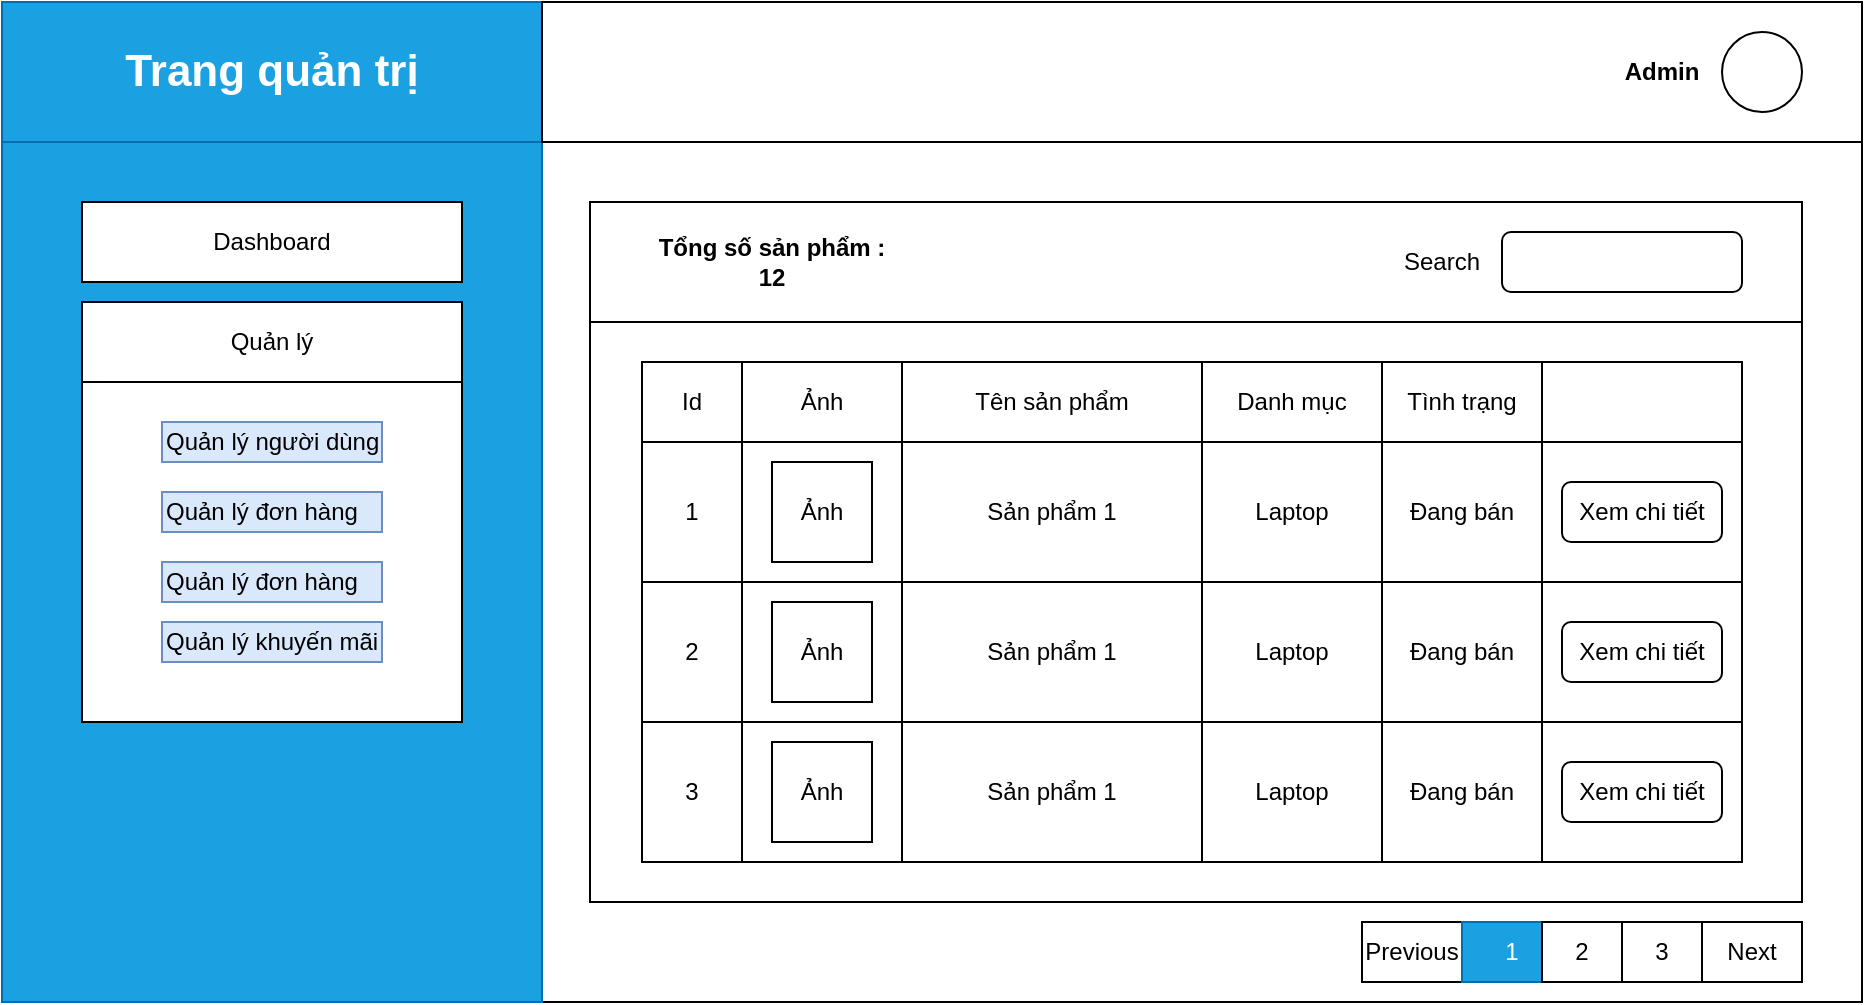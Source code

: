 <mxfile version="14.7.3" type="device"><diagram id="rJoyHAp71LhhKMQaQLpH" name="Page-1"><mxGraphModel dx="1108" dy="482" grid="1" gridSize="10" guides="1" tooltips="1" connect="1" arrows="1" fold="1" page="1" pageScale="1" pageWidth="827" pageHeight="1169" math="0" shadow="0"><root><mxCell id="0"/><mxCell id="1" parent="0"/><mxCell id="ZC4ilzszAGcQTAruEiJk-1" value="" style="rounded=0;whiteSpace=wrap;html=1;" parent="1" vertex="1"><mxGeometry x="60" width="930" height="500" as="geometry"/></mxCell><mxCell id="ZC4ilzszAGcQTAruEiJk-2" value="" style="rounded=0;whiteSpace=wrap;html=1;fillColor=#1ba1e2;strokeColor=#006EAF;fontColor=#ffffff;" parent="1" vertex="1"><mxGeometry x="60" width="270" height="500" as="geometry"/></mxCell><mxCell id="ZC4ilzszAGcQTAruEiJk-3" value="&lt;font style=&quot;font-size: 22px&quot;&gt;&lt;b&gt;Trang quản trị&lt;/b&gt;&lt;/font&gt;" style="rounded=0;whiteSpace=wrap;html=1;fillColor=#1ba1e2;strokeColor=#006EAF;fontColor=#ffffff;" parent="1" vertex="1"><mxGeometry x="60" width="270" height="70" as="geometry"/></mxCell><mxCell id="ZC4ilzszAGcQTAruEiJk-4" value="Dashboard" style="rounded=0;whiteSpace=wrap;html=1;" parent="1" vertex="1"><mxGeometry x="100" y="100" width="190" height="40" as="geometry"/></mxCell><mxCell id="ZC4ilzszAGcQTAruEiJk-5" value="" style="rounded=0;whiteSpace=wrap;html=1;" parent="1" vertex="1"><mxGeometry x="100" y="150" width="190" height="210" as="geometry"/></mxCell><mxCell id="ZC4ilzszAGcQTAruEiJk-6" value="Quản lý" style="rounded=0;whiteSpace=wrap;html=1;" parent="1" vertex="1"><mxGeometry x="100" y="150" width="190" height="40" as="geometry"/></mxCell><mxCell id="ZC4ilzszAGcQTAruEiJk-7" value="Quản lý người dùng" style="text;html=1;strokeColor=#6c8ebf;fillColor=#dae8fc;align=left;verticalAlign=middle;whiteSpace=wrap;rounded=0;" parent="1" vertex="1"><mxGeometry x="140" y="210" width="110" height="20" as="geometry"/></mxCell><mxCell id="ZC4ilzszAGcQTAruEiJk-8" value="Quản lý khuyến mãi" style="text;html=1;strokeColor=#6c8ebf;fillColor=#dae8fc;align=left;verticalAlign=middle;whiteSpace=wrap;rounded=0;" parent="1" vertex="1"><mxGeometry x="140" y="310" width="110" height="20" as="geometry"/></mxCell><mxCell id="ZC4ilzszAGcQTAruEiJk-9" value="Quản lý đơn hàng" style="text;html=1;strokeColor=#6c8ebf;fillColor=#dae8fc;align=left;verticalAlign=middle;whiteSpace=wrap;rounded=0;" parent="1" vertex="1"><mxGeometry x="140" y="280" width="110" height="20" as="geometry"/></mxCell><mxCell id="ZC4ilzszAGcQTAruEiJk-10" value="Quản lý đơn hàng" style="text;html=1;strokeColor=#6c8ebf;fillColor=#dae8fc;align=left;verticalAlign=middle;whiteSpace=wrap;rounded=0;" parent="1" vertex="1"><mxGeometry x="140" y="245" width="110" height="20" as="geometry"/></mxCell><mxCell id="ZC4ilzszAGcQTAruEiJk-11" value="" style="rounded=0;whiteSpace=wrap;html=1;" parent="1" vertex="1"><mxGeometry x="354" y="100" width="606" height="350" as="geometry"/></mxCell><mxCell id="ZC4ilzszAGcQTAruEiJk-12" value="" style="rounded=0;whiteSpace=wrap;html=1;" parent="1" vertex="1"><mxGeometry x="354" y="100" width="606" height="60" as="geometry"/></mxCell><mxCell id="ZC4ilzszAGcQTAruEiJk-13" value="" style="rounded=1;whiteSpace=wrap;html=1;" parent="1" vertex="1"><mxGeometry x="810" y="115" width="120" height="30" as="geometry"/></mxCell><mxCell id="ZC4ilzszAGcQTAruEiJk-14" value="Search" style="text;html=1;strokeColor=none;fillColor=none;align=center;verticalAlign=middle;whiteSpace=wrap;rounded=0;" parent="1" vertex="1"><mxGeometry x="760" y="120" width="40" height="20" as="geometry"/></mxCell><mxCell id="ZC4ilzszAGcQTAruEiJk-15" value="" style="rounded=0;whiteSpace=wrap;html=1;" parent="1" vertex="1"><mxGeometry x="380" y="180" width="550" height="40" as="geometry"/></mxCell><mxCell id="ZC4ilzszAGcQTAruEiJk-16" value="Id" style="rounded=0;whiteSpace=wrap;html=1;" parent="1" vertex="1"><mxGeometry x="380" y="180" width="50" height="40" as="geometry"/></mxCell><mxCell id="ZC4ilzszAGcQTAruEiJk-17" value="Tên sản phẩm" style="rounded=0;whiteSpace=wrap;html=1;" parent="1" vertex="1"><mxGeometry x="510" y="180" width="150" height="40" as="geometry"/></mxCell><mxCell id="ZC4ilzszAGcQTAruEiJk-18" value="Danh mục" style="rounded=0;whiteSpace=wrap;html=1;" parent="1" vertex="1"><mxGeometry x="660" y="180" width="90" height="40" as="geometry"/></mxCell><mxCell id="ZC4ilzszAGcQTAruEiJk-19" value="Tình trạng" style="rounded=0;whiteSpace=wrap;html=1;" parent="1" vertex="1"><mxGeometry x="750" y="180" width="80" height="40" as="geometry"/></mxCell><mxCell id="ZC4ilzszAGcQTAruEiJk-20" value="" style="rounded=0;whiteSpace=wrap;html=1;" parent="1" vertex="1"><mxGeometry x="380" y="220" width="550" height="70" as="geometry"/></mxCell><mxCell id="ZC4ilzszAGcQTAruEiJk-21" value="1" style="rounded=0;whiteSpace=wrap;html=1;" parent="1" vertex="1"><mxGeometry x="380" y="220" width="50" height="70" as="geometry"/></mxCell><mxCell id="ZC4ilzszAGcQTAruEiJk-22" value="Sản phẩm 1" style="rounded=0;whiteSpace=wrap;html=1;" parent="1" vertex="1"><mxGeometry x="510" y="220" width="150" height="70" as="geometry"/></mxCell><mxCell id="ZC4ilzszAGcQTAruEiJk-23" value="Laptop" style="rounded=0;whiteSpace=wrap;html=1;" parent="1" vertex="1"><mxGeometry x="660" y="220" width="90" height="70" as="geometry"/></mxCell><mxCell id="ZC4ilzszAGcQTAruEiJk-24" value="Đang bán" style="rounded=0;whiteSpace=wrap;html=1;" parent="1" vertex="1"><mxGeometry x="750" y="220" width="80" height="70" as="geometry"/></mxCell><mxCell id="ZC4ilzszAGcQTAruEiJk-40" value="Xem chi tiết" style="rounded=1;whiteSpace=wrap;html=1;" parent="1" vertex="1"><mxGeometry x="840" y="240" width="80" height="30" as="geometry"/></mxCell><mxCell id="ZC4ilzszAGcQTAruEiJk-50" value="&lt;b&gt;Tổng số sản phẩm : 12&lt;/b&gt;" style="text;html=1;strokeColor=none;fillColor=none;align=center;verticalAlign=middle;whiteSpace=wrap;rounded=0;" parent="1" vertex="1"><mxGeometry x="380" y="120" width="130" height="20" as="geometry"/></mxCell><mxCell id="ZC4ilzszAGcQTAruEiJk-51" value="" style="rounded=0;whiteSpace=wrap;html=1;" parent="1" vertex="1"><mxGeometry x="330" width="660" height="70" as="geometry"/></mxCell><mxCell id="ZC4ilzszAGcQTAruEiJk-52" value="" style="ellipse;whiteSpace=wrap;html=1;aspect=fixed;" parent="1" vertex="1"><mxGeometry x="920" y="15" width="40" height="40" as="geometry"/></mxCell><mxCell id="ZC4ilzszAGcQTAruEiJk-53" value="&lt;b&gt;Admin&lt;/b&gt;" style="text;html=1;strokeColor=none;fillColor=none;align=center;verticalAlign=middle;whiteSpace=wrap;rounded=0;" parent="1" vertex="1"><mxGeometry x="870" y="25" width="40" height="20" as="geometry"/></mxCell><mxCell id="ZC4ilzszAGcQTAruEiJk-54" value="Previous" style="rounded=0;whiteSpace=wrap;html=1;" parent="1" vertex="1"><mxGeometry x="740" y="460" width="50" height="30" as="geometry"/></mxCell><mxCell id="ZC4ilzszAGcQTAruEiJk-55" value="1" style="rounded=0;whiteSpace=wrap;html=1;fillColor=#1ba1e2;strokeColor=#006EAF;fontColor=#ffffff;" parent="1" vertex="1"><mxGeometry x="790" y="460" width="50" height="30" as="geometry"/></mxCell><mxCell id="ZC4ilzszAGcQTAruEiJk-56" value="2" style="rounded=0;whiteSpace=wrap;html=1;" parent="1" vertex="1"><mxGeometry x="830" y="460" width="40" height="30" as="geometry"/></mxCell><mxCell id="ZC4ilzszAGcQTAruEiJk-57" value="3" style="rounded=0;whiteSpace=wrap;html=1;" parent="1" vertex="1"><mxGeometry x="870" y="460" width="40" height="30" as="geometry"/></mxCell><mxCell id="ZC4ilzszAGcQTAruEiJk-58" value="Next" style="rounded=0;whiteSpace=wrap;html=1;" parent="1" vertex="1"><mxGeometry x="910" y="460" width="50" height="30" as="geometry"/></mxCell><mxCell id="ZC4ilzszAGcQTAruEiJk-63" value="" style="rounded=0;whiteSpace=wrap;html=1;" parent="1" vertex="1"><mxGeometry x="430" y="220" width="80" height="70" as="geometry"/></mxCell><mxCell id="ZC4ilzszAGcQTAruEiJk-64" value="Ảnh" style="whiteSpace=wrap;html=1;aspect=fixed;" parent="1" vertex="1"><mxGeometry x="445" y="230" width="50" height="50" as="geometry"/></mxCell><mxCell id="ZC4ilzszAGcQTAruEiJk-75" value="" style="rounded=0;whiteSpace=wrap;html=1;" parent="1" vertex="1"><mxGeometry x="380" y="290" width="550" height="70" as="geometry"/></mxCell><mxCell id="ZC4ilzszAGcQTAruEiJk-77" value="Sản phẩm 1" style="rounded=0;whiteSpace=wrap;html=1;" parent="1" vertex="1"><mxGeometry x="510" y="290" width="150" height="70" as="geometry"/></mxCell><mxCell id="ZC4ilzszAGcQTAruEiJk-78" value="Laptop" style="rounded=0;whiteSpace=wrap;html=1;" parent="1" vertex="1"><mxGeometry x="660" y="290" width="90" height="70" as="geometry"/></mxCell><mxCell id="ZC4ilzszAGcQTAruEiJk-79" value="Đang bán" style="rounded=0;whiteSpace=wrap;html=1;" parent="1" vertex="1"><mxGeometry x="750" y="290" width="80" height="70" as="geometry"/></mxCell><mxCell id="ZC4ilzszAGcQTAruEiJk-80" value="Xem chi tiết" style="rounded=1;whiteSpace=wrap;html=1;" parent="1" vertex="1"><mxGeometry x="840" y="310" width="80" height="30" as="geometry"/></mxCell><mxCell id="ZC4ilzszAGcQTAruEiJk-81" value="" style="rounded=0;whiteSpace=wrap;html=1;" parent="1" vertex="1"><mxGeometry x="430" y="290" width="80" height="70" as="geometry"/></mxCell><mxCell id="ZC4ilzszAGcQTAruEiJk-85" value="2" style="rounded=0;whiteSpace=wrap;html=1;" parent="1" vertex="1"><mxGeometry x="380" y="290" width="50" height="70" as="geometry"/></mxCell><mxCell id="ZC4ilzszAGcQTAruEiJk-86" value="Ảnh" style="whiteSpace=wrap;html=1;aspect=fixed;" parent="1" vertex="1"><mxGeometry x="445" y="300" width="50" height="50" as="geometry"/></mxCell><mxCell id="ZC4ilzszAGcQTAruEiJk-88" value="" style="rounded=0;whiteSpace=wrap;html=1;" parent="1" vertex="1"><mxGeometry x="380" y="360" width="550" height="70" as="geometry"/></mxCell><mxCell id="ZC4ilzszAGcQTAruEiJk-89" value="3" style="rounded=0;whiteSpace=wrap;html=1;" parent="1" vertex="1"><mxGeometry x="380" y="360" width="50" height="70" as="geometry"/></mxCell><mxCell id="ZC4ilzszAGcQTAruEiJk-90" value="Sản phẩm 1" style="rounded=0;whiteSpace=wrap;html=1;" parent="1" vertex="1"><mxGeometry x="510" y="360" width="150" height="70" as="geometry"/></mxCell><mxCell id="ZC4ilzszAGcQTAruEiJk-91" value="Laptop" style="rounded=0;whiteSpace=wrap;html=1;" parent="1" vertex="1"><mxGeometry x="660" y="360" width="90" height="70" as="geometry"/></mxCell><mxCell id="ZC4ilzszAGcQTAruEiJk-92" value="Đang bán" style="rounded=0;whiteSpace=wrap;html=1;" parent="1" vertex="1"><mxGeometry x="750" y="360" width="80" height="70" as="geometry"/></mxCell><mxCell id="ZC4ilzszAGcQTAruEiJk-93" value="Xem chi tiết" style="rounded=1;whiteSpace=wrap;html=1;" parent="1" vertex="1"><mxGeometry x="840" y="380" width="80" height="30" as="geometry"/></mxCell><mxCell id="ZC4ilzszAGcQTAruEiJk-94" value="" style="rounded=0;whiteSpace=wrap;html=1;" parent="1" vertex="1"><mxGeometry x="430" y="360" width="80" height="70" as="geometry"/></mxCell><mxCell id="ZC4ilzszAGcQTAruEiJk-95" value="Ảnh" style="whiteSpace=wrap;html=1;aspect=fixed;" parent="1" vertex="1"><mxGeometry x="445" y="370" width="50" height="50" as="geometry"/></mxCell><mxCell id="ZC4ilzszAGcQTAruEiJk-105" value="Ảnh" style="rounded=0;whiteSpace=wrap;html=1;" parent="1" vertex="1"><mxGeometry x="430" y="180" width="80" height="40" as="geometry"/></mxCell></root></mxGraphModel></diagram></mxfile>